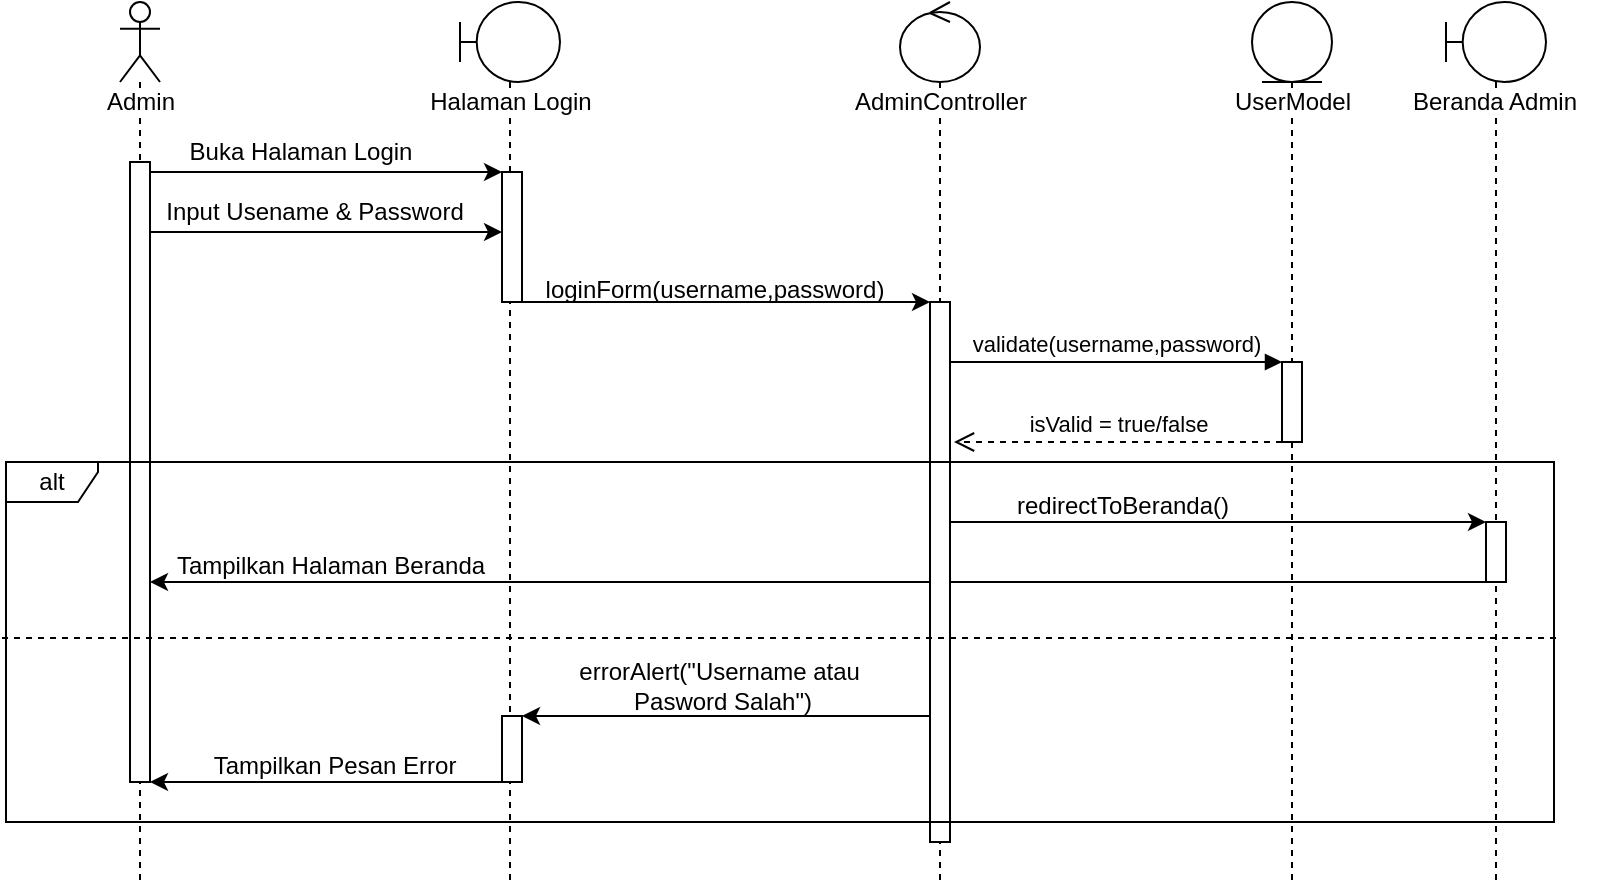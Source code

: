<mxfile version="27.0.9">
  <diagram name="Page-1" id="FtO0mubVL_rvBDDbJPN0">
    <mxGraphModel dx="582" dy="477" grid="1" gridSize="10" guides="1" tooltips="1" connect="1" arrows="1" fold="1" page="1" pageScale="1" pageWidth="827" pageHeight="1169" background="none" math="0" shadow="0">
      <root>
        <mxCell id="0" />
        <mxCell id="1" parent="0" />
        <mxCell id="WcnE4tsYdCxvGBwCwPJD-67" style="rounded=0;orthogonalLoop=1;jettySize=auto;html=1;" parent="1" edge="1">
          <mxGeometry relative="1" as="geometry">
            <mxPoint x="760" y="380" as="sourcePoint" />
            <mxPoint x="92" y="380" as="targetPoint" />
          </mxGeometry>
        </mxCell>
        <mxCell id="WcnE4tsYdCxvGBwCwPJD-71" style="rounded=0;orthogonalLoop=1;jettySize=auto;html=1;" parent="1" edge="1">
          <mxGeometry relative="1" as="geometry">
            <mxPoint x="271.5" y="480" as="sourcePoint" />
            <mxPoint x="92" y="480" as="targetPoint" />
          </mxGeometry>
        </mxCell>
        <mxCell id="WcnE4tsYdCxvGBwCwPJD-17" value="" style="shape=umlLifeline;perimeter=lifelinePerimeter;whiteSpace=wrap;html=1;container=1;dropTarget=0;collapsible=0;recursiveResize=0;outlineConnect=0;portConstraint=eastwest;newEdgeStyle={&quot;curved&quot;:0,&quot;rounded&quot;:0};participant=umlBoundary;" parent="1" vertex="1">
          <mxGeometry x="247" y="90" width="50" height="440" as="geometry" />
        </mxCell>
        <mxCell id="WcnE4tsYdCxvGBwCwPJD-30" value="" style="html=1;points=[[0,0,0,0,5],[0,1,0,0,-5],[1,0,0,0,5],[1,1,0,0,-5]];perimeter=orthogonalPerimeter;outlineConnect=0;targetShapes=umlLifeline;portConstraint=eastwest;newEdgeStyle={&quot;curved&quot;:0,&quot;rounded&quot;:0};" parent="WcnE4tsYdCxvGBwCwPJD-17" vertex="1">
          <mxGeometry x="21" y="85" width="10" height="65" as="geometry" />
        </mxCell>
        <mxCell id="61AwvKYk8WVq_4ovVTUT-1" value="" style="html=1;points=[[0,0,0,0,5],[0,1,0,0,-5],[1,0,0,0,5],[1,1,0,0,-5]];perimeter=orthogonalPerimeter;outlineConnect=0;targetShapes=umlLifeline;portConstraint=eastwest;newEdgeStyle={&quot;curved&quot;:0,&quot;rounded&quot;:0};" parent="WcnE4tsYdCxvGBwCwPJD-17" vertex="1">
          <mxGeometry x="21" y="357" width="10" height="33" as="geometry" />
        </mxCell>
        <mxCell id="WcnE4tsYdCxvGBwCwPJD-69" style="rounded=0;orthogonalLoop=1;jettySize=auto;html=1;" parent="1" target="61AwvKYk8WVq_4ovVTUT-1" edge="1">
          <mxGeometry relative="1" as="geometry">
            <mxPoint x="486.5" y="447" as="sourcePoint" />
            <mxPoint x="271.071" y="447" as="targetPoint" />
          </mxGeometry>
        </mxCell>
        <mxCell id="WcnE4tsYdCxvGBwCwPJD-18" value="" style="shape=umlLifeline;perimeter=lifelinePerimeter;whiteSpace=wrap;html=1;container=1;dropTarget=0;collapsible=0;recursiveResize=0;outlineConnect=0;portConstraint=eastwest;newEdgeStyle={&quot;curved&quot;:0,&quot;rounded&quot;:0};participant=umlControl;" parent="1" vertex="1">
          <mxGeometry x="467" y="90" width="40" height="440" as="geometry" />
        </mxCell>
        <mxCell id="WcnE4tsYdCxvGBwCwPJD-49" value="" style="html=1;points=[[0,0,0,0,5],[0,1,0,0,-5],[1,0,0,0,5],[1,1,0,0,-5]];perimeter=orthogonalPerimeter;outlineConnect=0;targetShapes=umlLifeline;portConstraint=eastwest;newEdgeStyle={&quot;curved&quot;:0,&quot;rounded&quot;:0};" parent="WcnE4tsYdCxvGBwCwPJD-18" vertex="1">
          <mxGeometry x="15" y="150" width="10" height="270" as="geometry" />
        </mxCell>
        <mxCell id="WcnE4tsYdCxvGBwCwPJD-19" value="" style="shape=umlLifeline;perimeter=lifelinePerimeter;whiteSpace=wrap;html=1;container=1;dropTarget=0;collapsible=0;recursiveResize=0;outlineConnect=0;portConstraint=eastwest;newEdgeStyle={&quot;curved&quot;:0,&quot;rounded&quot;:0};participant=umlEntity;" parent="1" vertex="1">
          <mxGeometry x="643" y="90" width="40" height="440" as="geometry" />
        </mxCell>
        <mxCell id="WcnE4tsYdCxvGBwCwPJD-59" value="" style="html=1;points=[[0,0,0,0,5],[0,1,0,0,-5],[1,0,0,0,5],[1,1,0,0,-5]];perimeter=orthogonalPerimeter;outlineConnect=0;targetShapes=umlLifeline;portConstraint=eastwest;newEdgeStyle={&quot;curved&quot;:0,&quot;rounded&quot;:0};" parent="WcnE4tsYdCxvGBwCwPJD-19" vertex="1">
          <mxGeometry x="15" y="180" width="10" height="40" as="geometry" />
        </mxCell>
        <mxCell id="WcnE4tsYdCxvGBwCwPJD-20" value="" style="shape=umlLifeline;perimeter=lifelinePerimeter;whiteSpace=wrap;html=1;container=1;dropTarget=0;collapsible=0;recursiveResize=0;outlineConnect=0;portConstraint=eastwest;newEdgeStyle={&quot;curved&quot;:0,&quot;rounded&quot;:0};participant=umlBoundary;" parent="1" vertex="1">
          <mxGeometry x="740" y="90" width="50" height="440" as="geometry" />
        </mxCell>
        <mxCell id="WcnE4tsYdCxvGBwCwPJD-62" value="" style="html=1;points=[[0,0,0,0,5],[0,1,0,0,-5],[1,0,0,0,5],[1,1,0,0,-5]];perimeter=orthogonalPerimeter;outlineConnect=0;targetShapes=umlLifeline;portConstraint=eastwest;newEdgeStyle={&quot;curved&quot;:0,&quot;rounded&quot;:0};" parent="WcnE4tsYdCxvGBwCwPJD-20" vertex="1">
          <mxGeometry x="20" y="260" width="10" height="30" as="geometry" />
        </mxCell>
        <mxCell id="WcnE4tsYdCxvGBwCwPJD-21" value="" style="shape=umlLifeline;perimeter=lifelinePerimeter;whiteSpace=wrap;html=1;container=1;dropTarget=0;collapsible=0;recursiveResize=0;outlineConnect=0;portConstraint=eastwest;newEdgeStyle={&quot;curved&quot;:0,&quot;rounded&quot;:0};participant=umlActor;" parent="1" vertex="1">
          <mxGeometry x="77" y="90" width="20" height="440" as="geometry" />
        </mxCell>
        <mxCell id="WcnE4tsYdCxvGBwCwPJD-28" value="" style="html=1;points=[[0,0,0,0,5],[0,1,0,0,-5],[1,0,0,0,5],[1,1,0,0,-5]];perimeter=orthogonalPerimeter;outlineConnect=0;targetShapes=umlLifeline;portConstraint=eastwest;newEdgeStyle={&quot;curved&quot;:0,&quot;rounded&quot;:0};" parent="WcnE4tsYdCxvGBwCwPJD-21" vertex="1">
          <mxGeometry x="5" y="80" width="10" height="310" as="geometry" />
        </mxCell>
        <mxCell id="WcnE4tsYdCxvGBwCwPJD-15" value="Admin" style="text;html=1;align=center;verticalAlign=middle;resizable=0;points=[];autosize=1;strokeColor=none;fillColor=none;labelBackgroundColor=#FFFFFF;" parent="1" vertex="1">
          <mxGeometry x="57" y="125" width="60" height="30" as="geometry" />
        </mxCell>
        <mxCell id="WcnE4tsYdCxvGBwCwPJD-24" value="Halaman Login" style="text;html=1;align=center;verticalAlign=middle;resizable=0;points=[];autosize=1;strokeColor=none;fillColor=none;labelBackgroundColor=#FFFFFF;" parent="1" vertex="1">
          <mxGeometry x="222" y="125" width="100" height="30" as="geometry" />
        </mxCell>
        <mxCell id="WcnE4tsYdCxvGBwCwPJD-25" value="AdminController" style="text;html=1;align=center;verticalAlign=middle;resizable=0;points=[];autosize=1;strokeColor=none;fillColor=none;labelBackgroundColor=#FFFFFF;" parent="1" vertex="1">
          <mxGeometry x="432" y="125" width="110" height="30" as="geometry" />
        </mxCell>
        <mxCell id="WcnE4tsYdCxvGBwCwPJD-26" value="UserModel" style="text;html=1;align=center;verticalAlign=middle;resizable=0;points=[];autosize=1;strokeColor=none;fillColor=none;labelBackgroundColor=#FFFFFF;" parent="1" vertex="1">
          <mxGeometry x="623" y="125" width="80" height="30" as="geometry" />
        </mxCell>
        <mxCell id="WcnE4tsYdCxvGBwCwPJD-27" value="Beranda Admin" style="text;html=1;align=center;verticalAlign=middle;resizable=0;points=[];autosize=1;strokeColor=none;fillColor=none;labelBackgroundColor=#FFFFFF;" parent="1" vertex="1">
          <mxGeometry x="709" y="125" width="110" height="30" as="geometry" />
        </mxCell>
        <mxCell id="WcnE4tsYdCxvGBwCwPJD-31" style="rounded=0;orthogonalLoop=1;jettySize=auto;html=1;exitX=1;exitY=0;exitDx=0;exitDy=5;exitPerimeter=0;" parent="1" source="WcnE4tsYdCxvGBwCwPJD-28" target="WcnE4tsYdCxvGBwCwPJD-30" edge="1">
          <mxGeometry relative="1" as="geometry" />
        </mxCell>
        <mxCell id="WcnE4tsYdCxvGBwCwPJD-42" value="Buka Halaman Login" style="text;html=1;align=center;verticalAlign=middle;resizable=0;points=[];autosize=1;strokeColor=none;fillColor=none;" parent="1" vertex="1">
          <mxGeometry x="102" y="150" width="130" height="30" as="geometry" />
        </mxCell>
        <mxCell id="WcnE4tsYdCxvGBwCwPJD-47" style="rounded=0;orthogonalLoop=1;jettySize=auto;html=1;exitX=1;exitY=0;exitDx=0;exitDy=5;exitPerimeter=0;" parent="1" edge="1">
          <mxGeometry relative="1" as="geometry">
            <mxPoint x="92" y="205" as="sourcePoint" />
            <mxPoint x="268" y="205" as="targetPoint" />
          </mxGeometry>
        </mxCell>
        <mxCell id="WcnE4tsYdCxvGBwCwPJD-48" value="Input Usename &amp;amp; Password" style="text;html=1;align=center;verticalAlign=middle;resizable=0;points=[];autosize=1;strokeColor=none;fillColor=none;" parent="1" vertex="1">
          <mxGeometry x="89" y="180" width="170" height="30" as="geometry" />
        </mxCell>
        <mxCell id="WcnE4tsYdCxvGBwCwPJD-50" style="rounded=0;orthogonalLoop=1;jettySize=auto;html=1;" parent="1" target="WcnE4tsYdCxvGBwCwPJD-49" edge="1">
          <mxGeometry relative="1" as="geometry">
            <mxPoint x="278" y="240" as="sourcePoint" />
            <mxPoint x="524" y="240" as="targetPoint" />
          </mxGeometry>
        </mxCell>
        <mxCell id="WcnE4tsYdCxvGBwCwPJD-51" value="loginForm(username,password)" style="text;html=1;align=center;verticalAlign=middle;resizable=0;points=[];autosize=1;strokeColor=none;fillColor=none;" parent="1" vertex="1">
          <mxGeometry x="279" y="219" width="190" height="30" as="geometry" />
        </mxCell>
        <mxCell id="WcnE4tsYdCxvGBwCwPJD-60" value="validate(username,password)" style="html=1;verticalAlign=bottom;endArrow=block;curved=0;rounded=0;" parent="1" target="WcnE4tsYdCxvGBwCwPJD-59" edge="1">
          <mxGeometry relative="1" as="geometry">
            <mxPoint x="492" y="270" as="sourcePoint" />
            <mxPoint x="625" y="270" as="targetPoint" />
          </mxGeometry>
        </mxCell>
        <mxCell id="WcnE4tsYdCxvGBwCwPJD-61" value="isValid = true/false" style="html=1;verticalAlign=bottom;endArrow=open;dashed=1;endSize=8;curved=0;rounded=0;" parent="1" source="WcnE4tsYdCxvGBwCwPJD-59" edge="1">
          <mxGeometry relative="1" as="geometry">
            <mxPoint x="494" y="310" as="targetPoint" />
            <mxPoint x="625" y="310" as="sourcePoint" />
          </mxGeometry>
        </mxCell>
        <mxCell id="WcnE4tsYdCxvGBwCwPJD-63" style="rounded=0;orthogonalLoop=1;jettySize=auto;html=1;" parent="1" edge="1">
          <mxGeometry relative="1" as="geometry">
            <mxPoint x="492" y="350" as="sourcePoint" />
            <mxPoint x="760" y="350" as="targetPoint" />
          </mxGeometry>
        </mxCell>
        <mxCell id="WcnE4tsYdCxvGBwCwPJD-64" value="redirectToBeranda()" style="text;html=1;align=center;verticalAlign=middle;resizable=0;points=[];autosize=1;strokeColor=none;fillColor=none;" parent="1" vertex="1">
          <mxGeometry x="513" y="327" width="130" height="30" as="geometry" />
        </mxCell>
        <mxCell id="WcnE4tsYdCxvGBwCwPJD-65" value="alt" style="shape=umlFrame;whiteSpace=wrap;html=1;pointerEvents=0;width=46;height=20;" parent="1" vertex="1">
          <mxGeometry x="20" y="320" width="774" height="180" as="geometry" />
        </mxCell>
        <mxCell id="WcnE4tsYdCxvGBwCwPJD-68" value="Tampilkan Halaman Beranda" style="text;html=1;align=center;verticalAlign=middle;resizable=0;points=[];autosize=1;strokeColor=none;fillColor=none;" parent="1" vertex="1">
          <mxGeometry x="92" y="357" width="180" height="30" as="geometry" />
        </mxCell>
        <mxCell id="WcnE4tsYdCxvGBwCwPJD-70" value="errorAlert(&quot;Username atau&amp;nbsp;&lt;div&gt;Pasword Salah&quot;)&lt;/div&gt;" style="text;html=1;align=center;verticalAlign=middle;resizable=0;points=[];autosize=1;strokeColor=none;fillColor=none;" parent="1" vertex="1">
          <mxGeometry x="293" y="412" width="170" height="40" as="geometry" />
        </mxCell>
        <mxCell id="WcnE4tsYdCxvGBwCwPJD-72" value="Tampilkan Pesan Error" style="text;html=1;align=center;verticalAlign=middle;resizable=0;points=[];autosize=1;strokeColor=none;fillColor=none;" parent="1" vertex="1">
          <mxGeometry x="114" y="457" width="140" height="30" as="geometry" />
        </mxCell>
        <mxCell id="WcnE4tsYdCxvGBwCwPJD-66" value="" style="line;strokeWidth=1;fillColor=none;align=left;verticalAlign=middle;spacingTop=-1;spacingLeft=3;spacingRight=3;rotatable=0;labelPosition=right;points=[];portConstraint=eastwest;strokeColor=inherit;dashed=1;" parent="1" vertex="1">
          <mxGeometry x="18" y="404" width="780" height="8" as="geometry" />
        </mxCell>
      </root>
    </mxGraphModel>
  </diagram>
</mxfile>
